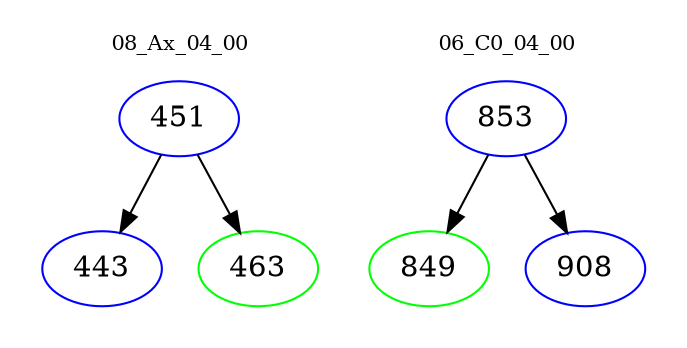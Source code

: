 digraph{
subgraph cluster_0 {
color = white
label = "08_Ax_04_00";
fontsize=10;
T0_451 [label="451", color="blue"]
T0_451 -> T0_443 [color="black"]
T0_443 [label="443", color="blue"]
T0_451 -> T0_463 [color="black"]
T0_463 [label="463", color="green"]
}
subgraph cluster_1 {
color = white
label = "06_C0_04_00";
fontsize=10;
T1_853 [label="853", color="blue"]
T1_853 -> T1_849 [color="black"]
T1_849 [label="849", color="green"]
T1_853 -> T1_908 [color="black"]
T1_908 [label="908", color="blue"]
}
}
